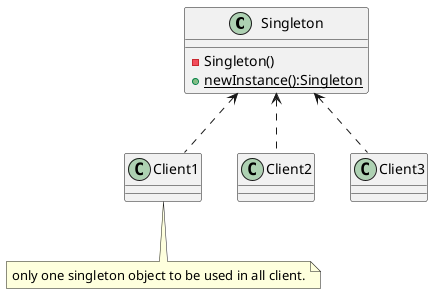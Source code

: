 @startuml

class Singleton{
 - Singleton()
 + {static} newInstance():Singleton
}
class Client1
class Client2
class Client2

Singleton <.. Client1
Singleton <.. Client2
Singleton <.. Client3

note bottom of Client1 : only one singleton object to be used in all client.

@enduml